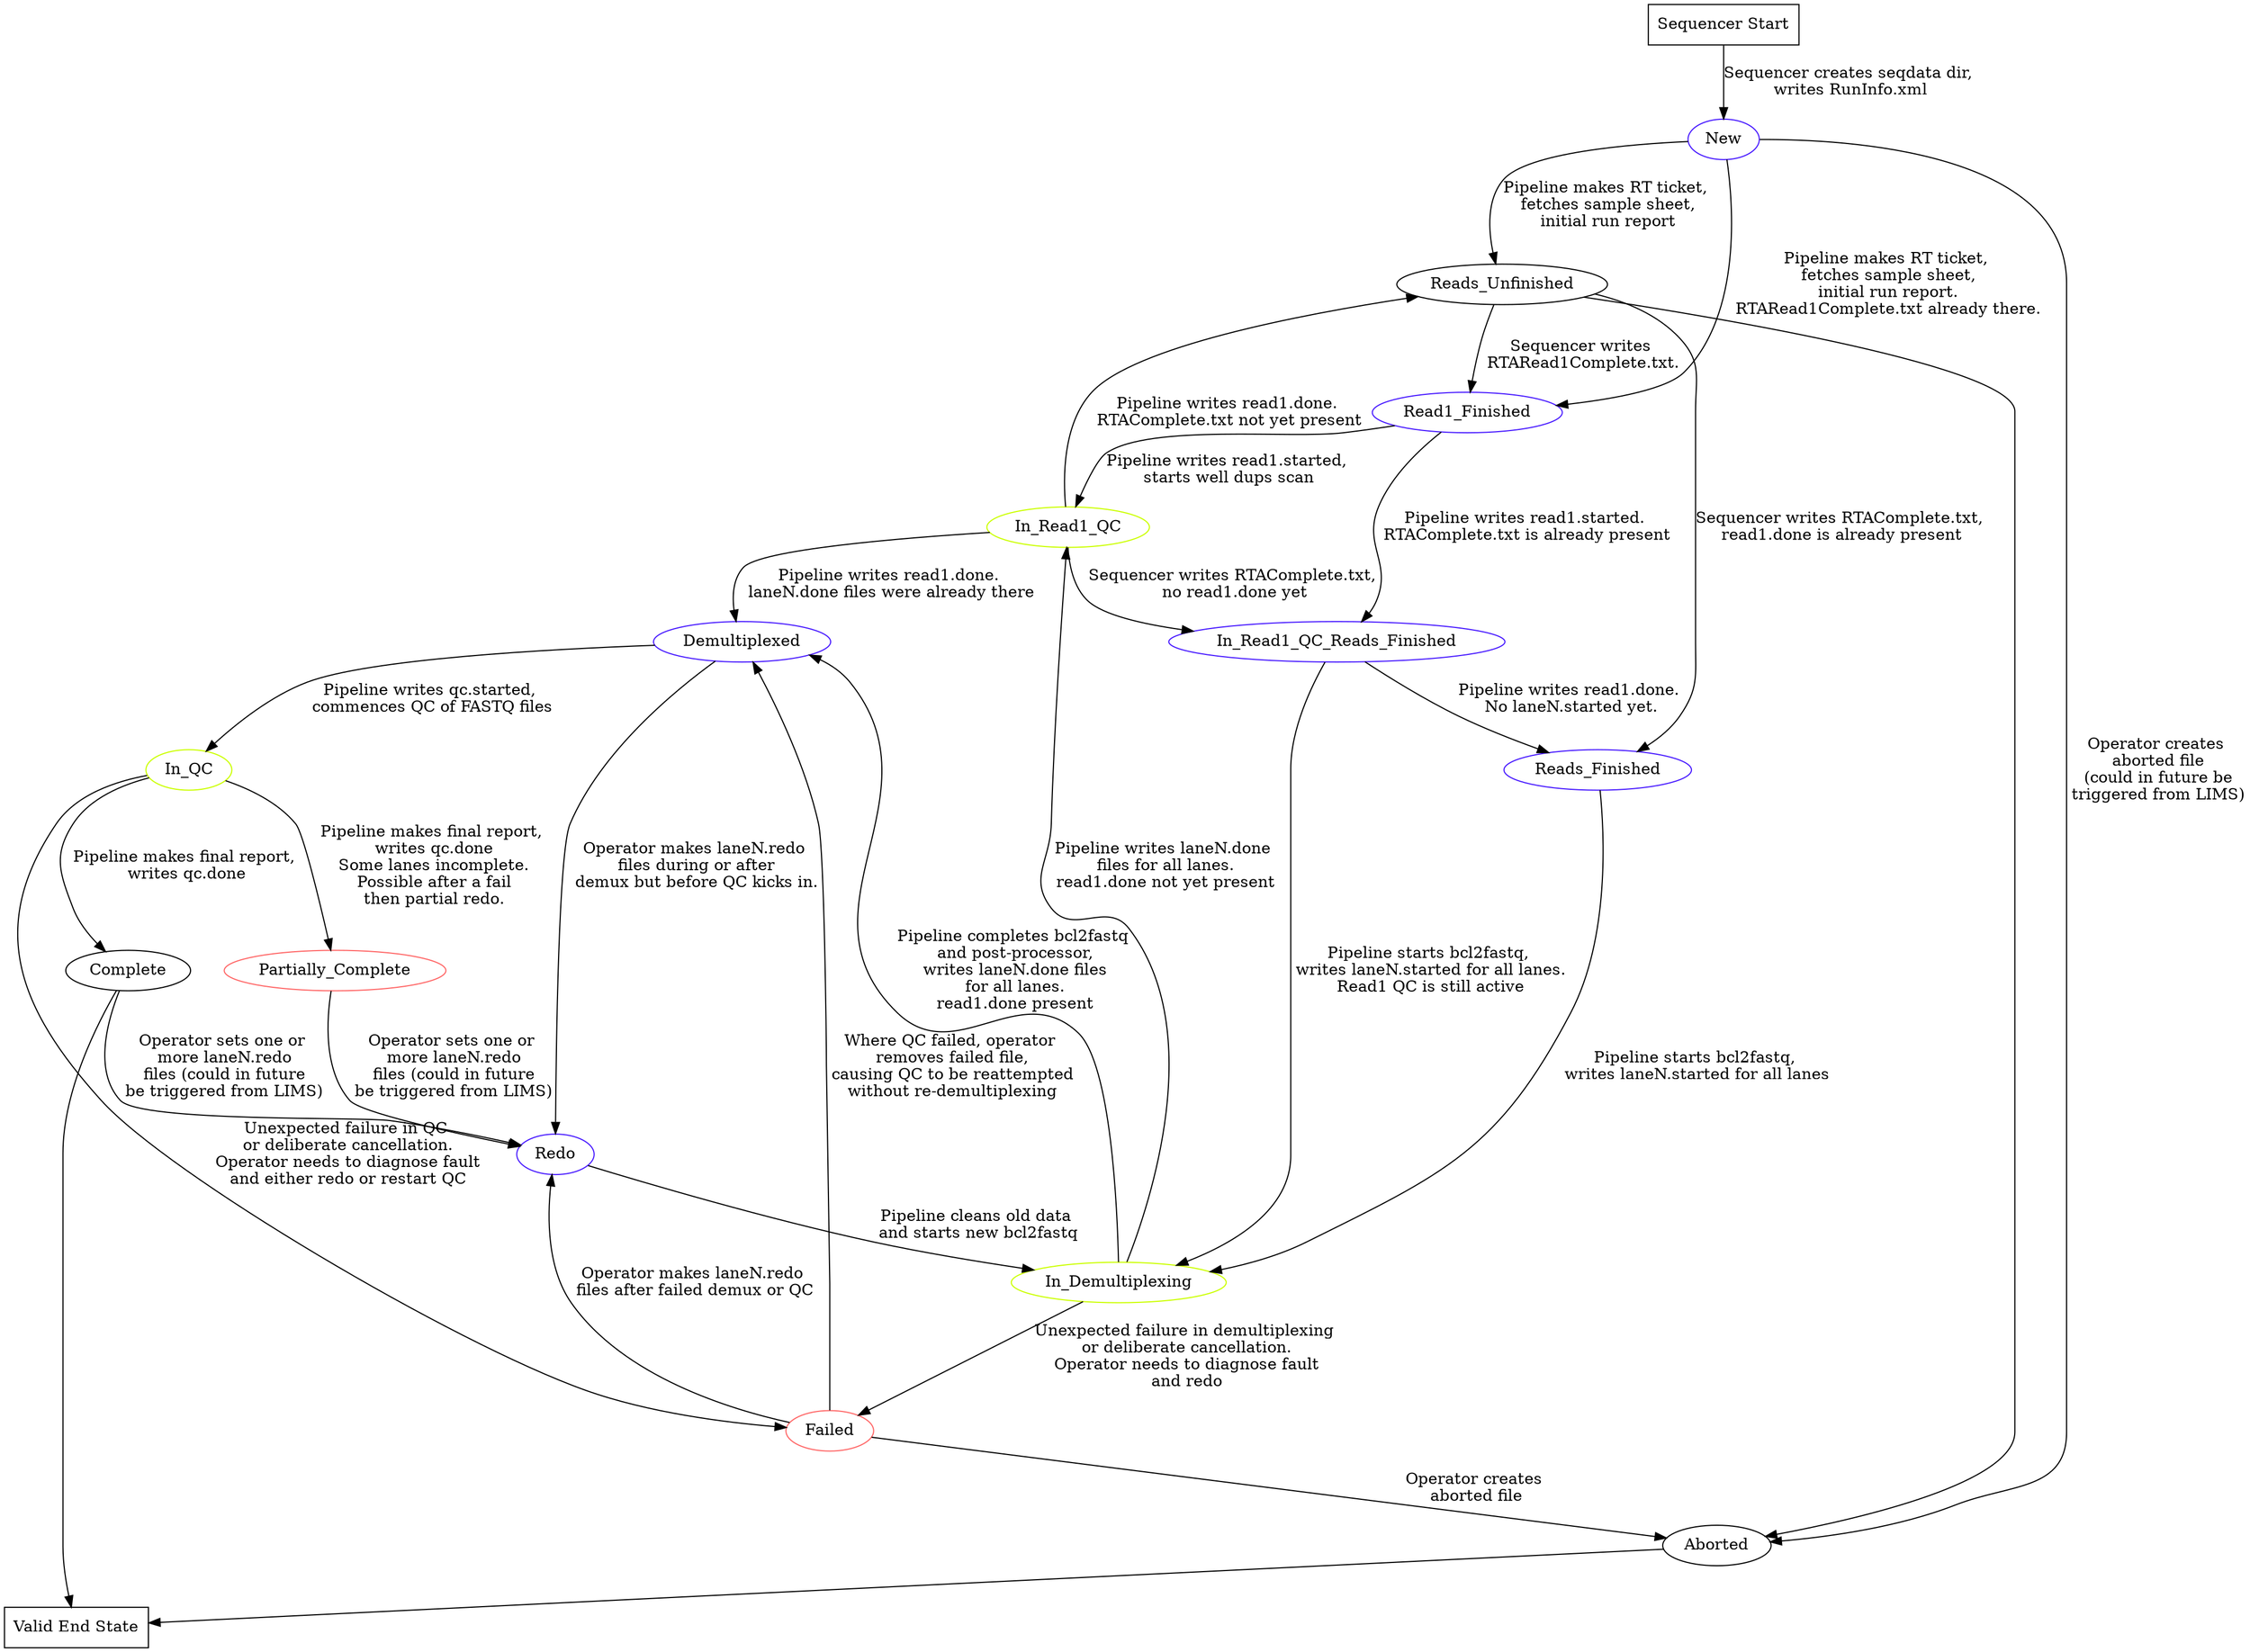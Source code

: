 digraph G {
  //rankdir=LR;
  // $ dot -Tpdf doc/qc_trigger.gv -o doc/qc_trigger.pdf
  labelfloat=True;
  "Sequencer Start" [ shape = rectangle ]
  "Sequencer Start"   -> "New" [ label = "Sequencer creates seqdata dir,\n writes RunInfo.xml" ]
  "New"               -> "Reads_Unfinished" [ label = "Pipeline makes RT ticket,\n fetches sample sheet,\n initial run report" ]
  "New"               -> "Read1_Finished" [ label = "Pipeline makes RT ticket,\n fetches sample sheet,\n initial run report.\n RTARead1Complete.txt already there." ]
  "New" [color="0.700 0.900 1.000"]
  "Reads_Unfinished"  -> "Read1_Finished" [ label = "Sequencer writes\n RTARead1Complete.txt." ]
  "Read1_Finished"    -> "In_Read1_QC" [ label = "Pipeline writes read1.started,\n starts well dups scan" ]
  "In_Read1_QC"       -> "In_Read1_QC_Reads_Finished" [ label = "Sequencer writes RTAComplete.txt,\n no read1.done yet" ]
  "In_Read1_QC"       -> "Reads_Unfinished" [ label = "Pipeline writes read1.done.\n RTAComplete.txt not yet present" ]
  "In_Read1_QC"       -> "Demultiplexed" [ label = "Pipeline writes read1.done.\n laneN.done files were already there" ]
  "In_Read1_QC" [color="0.201 1.000 1.000"]
  "Read1_Finished"    -> "In_Read1_QC_Reads_Finished" [ label = "Pipeline writes read1.started.\n RTAComplete.txt is already present" ]
  "Read1_Finished" [color="0.700 0.900 1.000"]
  "In_Read1_QC_Reads_Finished" -> "In_Demultiplexing" [ label = "Pipeline starts bcl2fastq,\n writes laneN.started for all lanes.\n Read1 QC is still active" ]
  "In_Read1_QC_Reads_Finished" -> "Reads_Finished" [ label = "Pipeline writes read1.done.\n No laneN.started yet." ]
  "In_Read1_QC_Reads_Finished" [color="0.201 1.000 1.000"]
  "In_Read1_QC_Reads_Finished" [color="0.700 0.900 1.000"]
  "Reads_Unfinished"  -> "Reads_Finished" [ label = "Sequencer writes RTAComplete.txt,\n read1.done is already present" ]
  "Reads_Finished"    -> "In_Demultiplexing" [ label = "Pipeline starts bcl2fastq,\n writes laneN.started for all lanes" ]
  "Reads_Finished" [color="0.700 0.900 1.000"]
  "In_Demultiplexing" -> "In_Read1_QC" [ label = "Pipeline writes laneN.done\n files for all lanes.\n read1.done not yet present" ]
  "In_Demultiplexing" -> "Demultiplexed" [ label = "Pipeline completes bcl2fastq\n and post-processor,\n writes laneN.done files\n for all lanes.\n read1.done present" ]
  "In_Demultiplexing" [color="0.201 1.000 1.000"]
  "Demultiplexed"     -> "In_QC" [ label = "Pipeline writes qc.started,\n commences QC of FASTQ files" ]
  "Demultiplexed" [color="0.700 0.900 1.000"]
  "In_QC"             -> "Complete" [ label = "Pipeline makes final report,\n writes qc.done" ]
  "In_QC"             -> "Failed" [ label = "Unexpected failure in QC\n or deliberate cancellation.\n Operator needs to diagnose fault\n and either redo or restart QC" ]
  "In_QC"             -> "Partially_Complete" [ label = "Pipeline makes final report,\n writes qc.done\n Some lanes incomplete.\n Possible after a fail\n then partial redo." ]
  "In_QC" [color="0.201 1.000 1.000"]
  "In_Demultiplexing" -> "Failed" [ label = "Unexpected failure in demultiplexing\n or deliberate cancellation.\n Operator needs to diagnose fault\n and redo" ]
  "Failed"            -> "Redo" [ label = "Operator makes laneN.redo\n files after failed demux or QC" ]
  "Demultiplexed"     -> "Redo" [ label = "Operator makes laneN.redo\n files during or after\n demux but before QC kicks in." ]
  "Complete"          -> "Redo" [ label = "Operator sets one or\n more laneN.redo\n files (could in future\n be triggered from LIMS)" ]
  "Partially_Complete" -> "Redo" [ label = "Operator sets one or\n more laneN.redo\n files (could in future\n be triggered from LIMS)" ]
  "Partially_Complete" [color="0.000 0.600 1.000"]
  "Failed"            -> "Demultiplexed" [ label = "Where QC failed, operator\n removes failed file,\n causing QC to be reattempted\n without re-demultiplexing" ]
  "Failed" [color="0.000 0.600 1.000"]
  "Redo"              -> "In_Demultiplexing" [ label = "Pipeline cleans old data\n and starts new bcl2fastq" ] 
  "Redo" [color="0.700 0.900 1.000"]
  "New"               -> "Aborted" [ label = "Operator creates\n aborted file\n (could in future be\n triggered from LIMS)" ]
  "Reads_Unfinished"  -> "Aborted"
  "Failed"            -> "Aborted" [ label = "Operator creates\n aborted file" ]
  "Valid End State" [ shape = rectangle ]
  "Complete"          -> "Valid End State"
  "Aborted"           -> "Valid End State"
}
